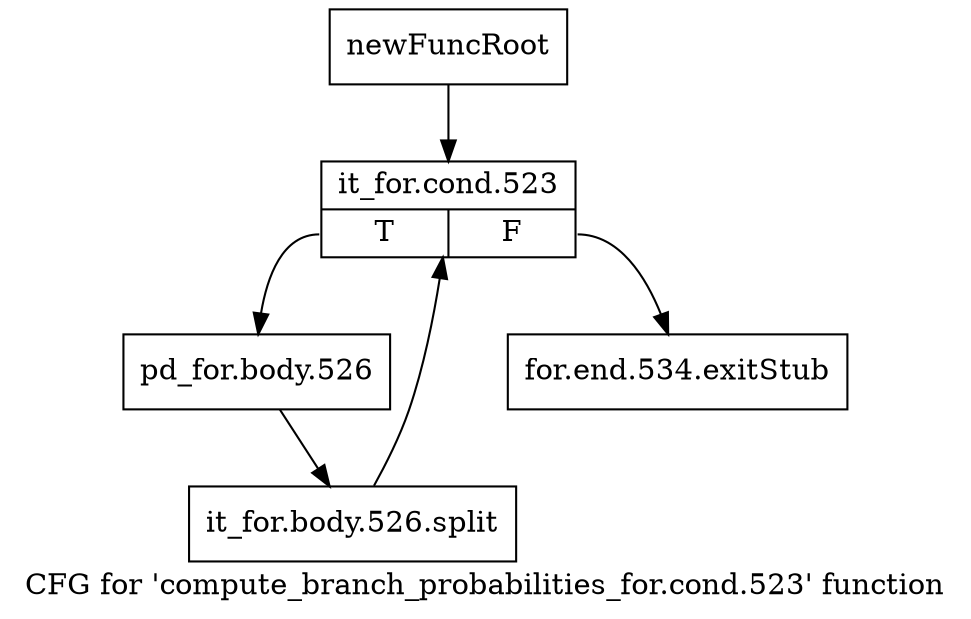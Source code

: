 digraph "CFG for 'compute_branch_probabilities_for.cond.523' function" {
	label="CFG for 'compute_branch_probabilities_for.cond.523' function";

	Node0xb7a47b0 [shape=record,label="{newFuncRoot}"];
	Node0xb7a47b0 -> Node0xb7a4bf0;
	Node0xb7a4ba0 [shape=record,label="{for.end.534.exitStub}"];
	Node0xb7a4bf0 [shape=record,label="{it_for.cond.523|{<s0>T|<s1>F}}"];
	Node0xb7a4bf0:s0 -> Node0xb7a4c40;
	Node0xb7a4bf0:s1 -> Node0xb7a4ba0;
	Node0xb7a4c40 [shape=record,label="{pd_for.body.526}"];
	Node0xb7a4c40 -> Node0xf8111c0;
	Node0xf8111c0 [shape=record,label="{it_for.body.526.split}"];
	Node0xf8111c0 -> Node0xb7a4bf0;
}
